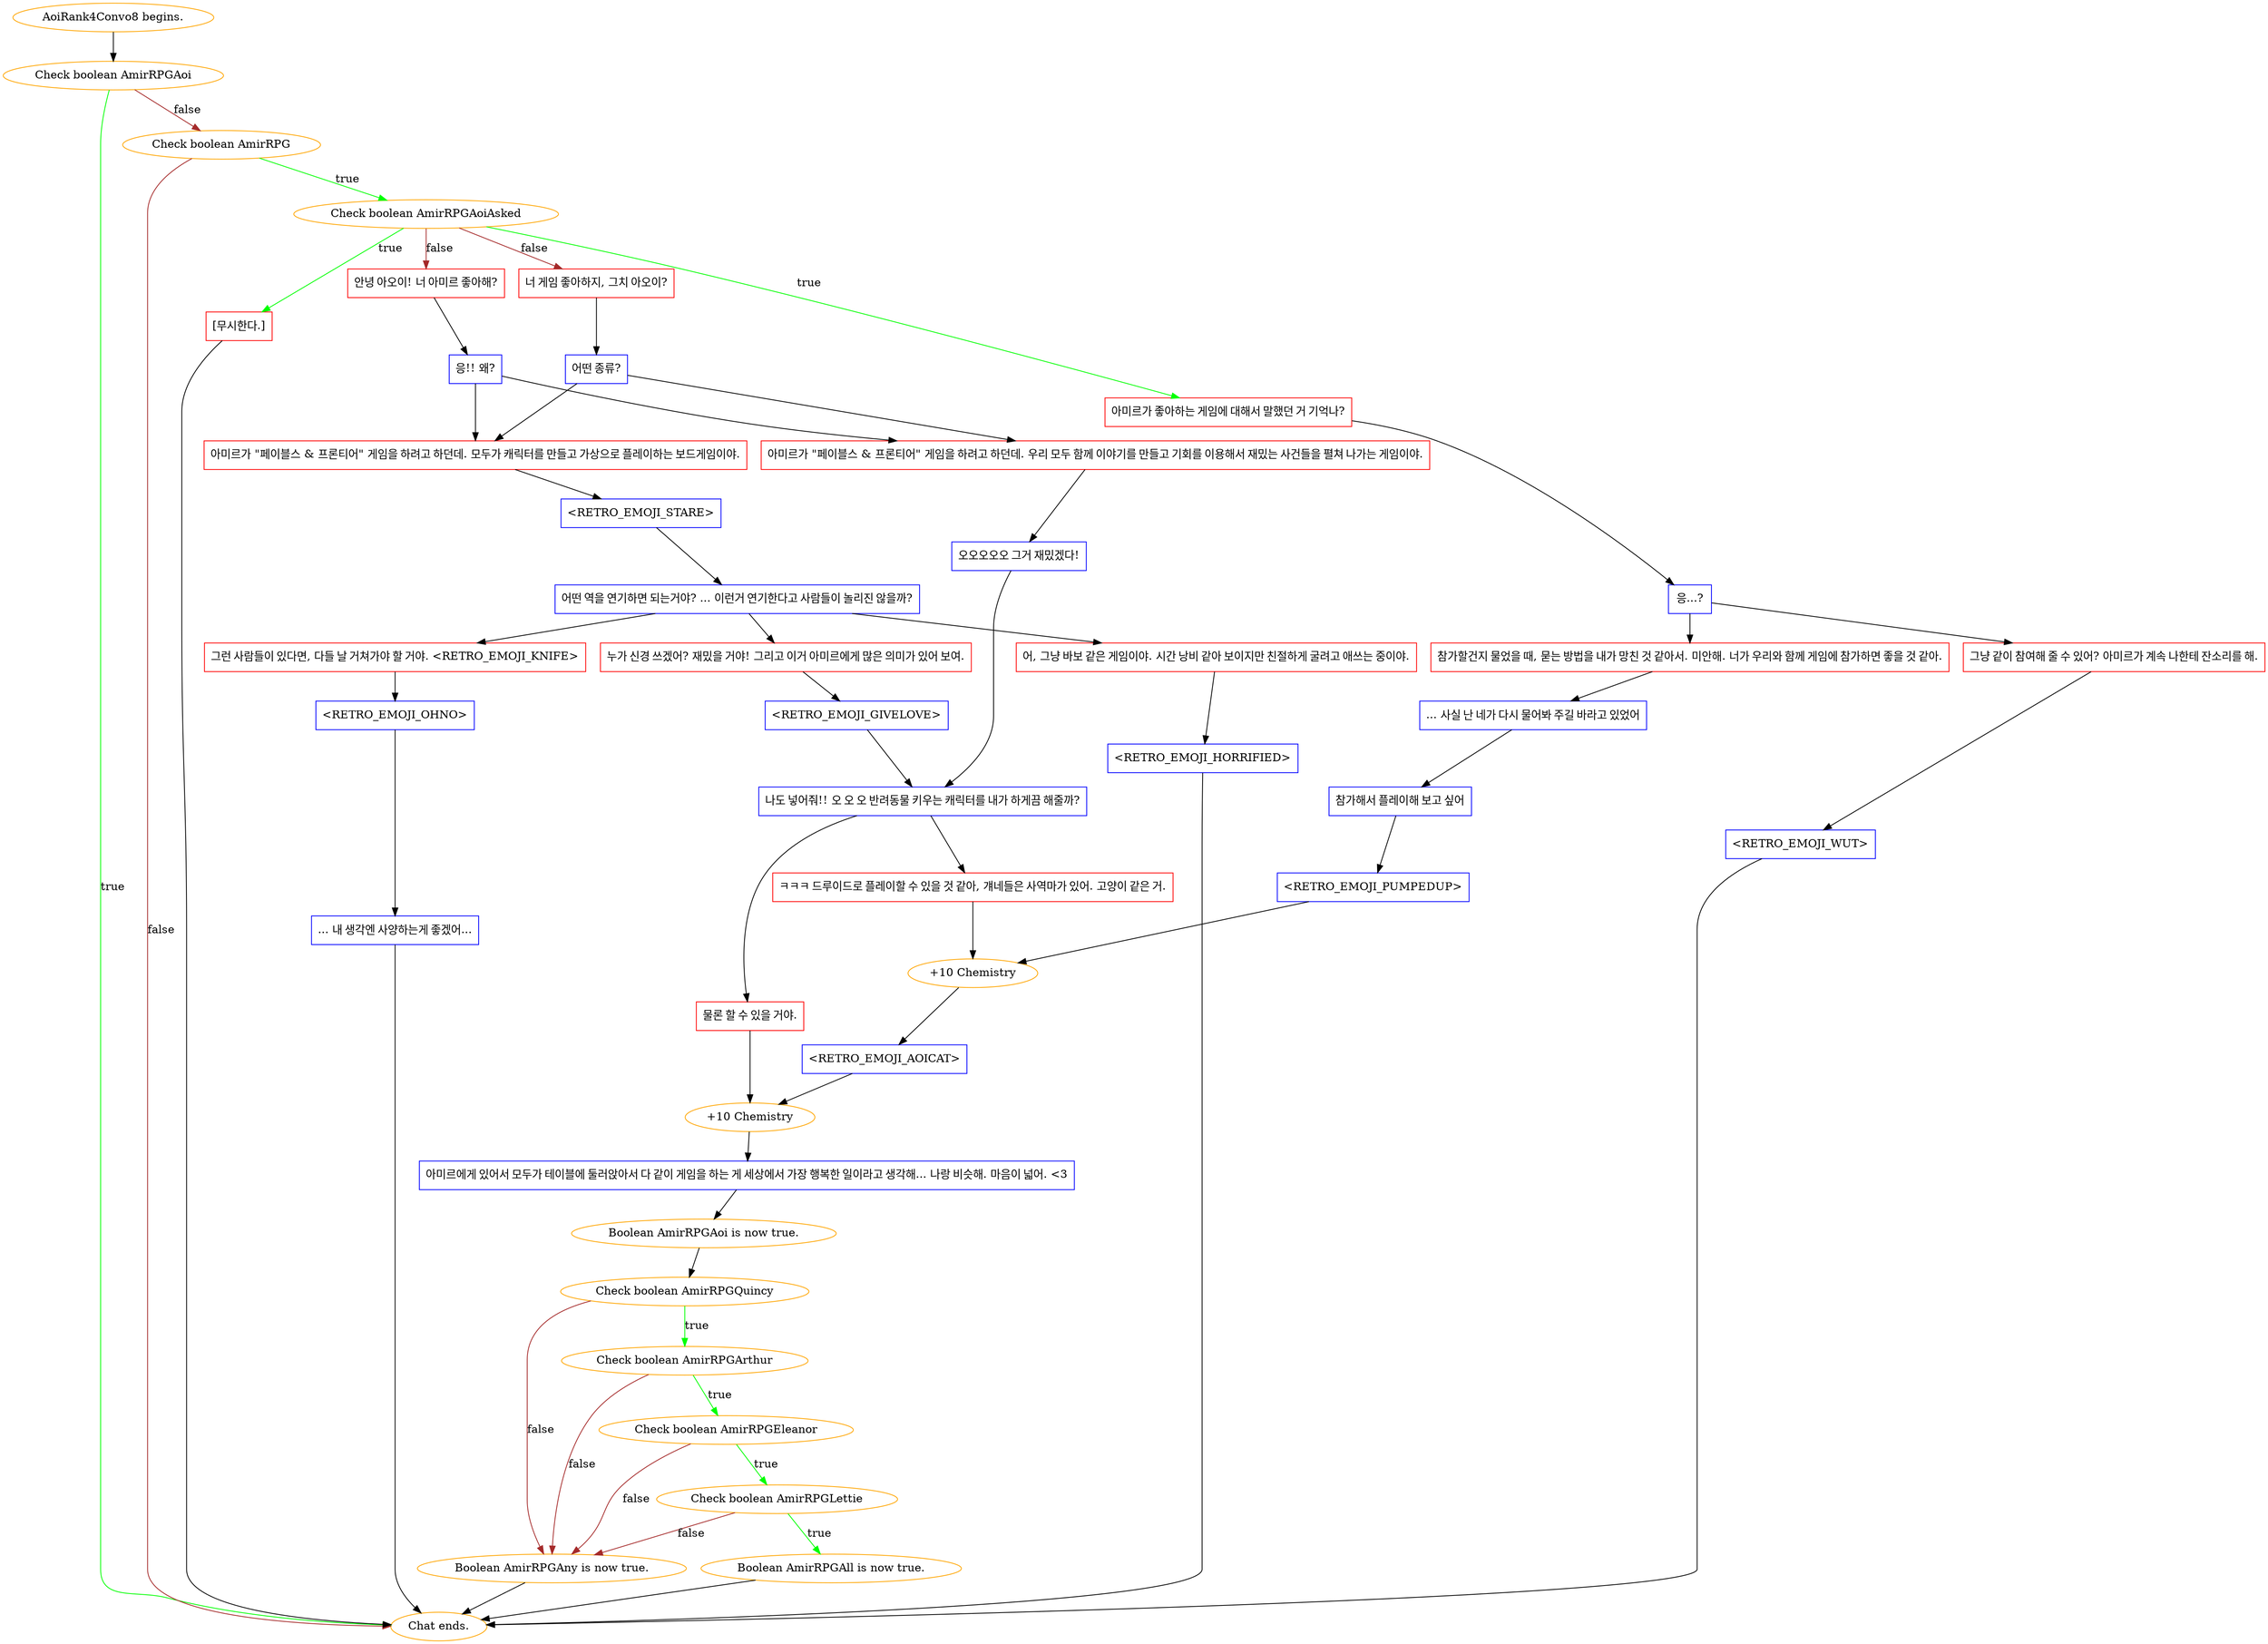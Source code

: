 digraph {
	"AoiRank4Convo8 begins." [color=orange];
		"AoiRank4Convo8 begins." -> j898937519;
	j898937519 [label="Check boolean AmirRPGAoi",color=orange];
		j898937519 -> "Chat ends." [label=true,color=green];
		j898937519 -> j3050584205 [label=false,color=brown];
	"Chat ends." [color=orange];
	j3050584205 [label="Check boolean AmirRPG",color=orange];
		j3050584205 -> j3798034211 [label=true,color=green];
		j3050584205 -> "Chat ends." [label=false,color=brown];
	j3798034211 [label="Check boolean AmirRPGAoiAsked",color=orange];
		j3798034211 -> j2123216952 [label=true,color=green];
		j3798034211 -> j3220779863 [label=true,color=green];
		j3798034211 -> j1529865179 [label=false,color=brown];
		j3798034211 -> j583294189 [label=false,color=brown];
	j2123216952 [label="아미르가 좋아하는 게임에 대해서 말했던 거 기억나?",shape=box,color=red];
		j2123216952 -> j92363565;
	j3220779863 [label="[무시한다.]",shape=box,color=red];
		j3220779863 -> "Chat ends.";
	j1529865179 [label="안녕 아오이! 너 아미르 좋아해?",shape=box,color=red];
		j1529865179 -> j4013913308;
	j583294189 [label="너 게임 좋아하지, 그치 아오이?",shape=box,color=red];
		j583294189 -> j789199277;
	j92363565 [label="응...?",shape=box,color=blue];
		j92363565 -> j3159432467;
		j92363565 -> j2920764003;
	j4013913308 [label="응!! 왜?",shape=box,color=blue];
		j4013913308 -> j286466344;
		j4013913308 -> j700926968;
	j789199277 [label="어떤 종류?",shape=box,color=blue];
		j789199277 -> j286466344;
		j789199277 -> j700926968;
	j3159432467 [label="참가할건지 물었을 때, 묻는 방법을 내가 망친 것 같아서. 미안해. 너가 우리와 함께 게임에 참가하면 좋을 것 같아.",shape=box,color=red];
		j3159432467 -> j2290884757;
	j2920764003 [label="그냥 같이 참여해 줄 수 있어? 아미르가 계속 나한테 잔소리를 해.",shape=box,color=red];
		j2920764003 -> j3957335874;
	j286466344 [label="아미르가 \"페이블스 & 프론티어\" 게임을 하려고 하던데. 모두가 캐릭터를 만들고 가상으로 플레이하는 보드게임이야.",shape=box,color=red];
		j286466344 -> j1929672592;
	j700926968 [label="아미르가 \"페이블스 & 프론티어\" 게임을 하려고 하던데. 우리 모두 함께 이야기를 만들고 기회를 이용해서 재밌는 사건들을 펼쳐 나가는 게임이야.",shape=box,color=red];
		j700926968 -> j89966001;
	j2290884757 [label="... 사실 난 네가 다시 물어봐 주길 바라고 있었어",shape=box,color=blue];
		j2290884757 -> j726439595;
	j3957335874 [label="<RETRO_EMOJI_WUT>",shape=box,color=blue];
		j3957335874 -> "Chat ends.";
	j1929672592 [label="<RETRO_EMOJI_STARE>",shape=box,color=blue];
		j1929672592 -> j3871168036;
	j89966001 [label="오오오오오 그거 재밌겠다!",shape=box,color=blue];
		j89966001 -> j4015681915;
	j726439595 [label="참가해서 플레이해 보고 싶어",shape=box,color=blue];
		j726439595 -> j2036178739;
	j3871168036 [label="어떤 역을 연기하면 되는거야? ... 이런거 연기한다고 사람들이 놀리진 않을까?",shape=box,color=blue];
		j3871168036 -> j3092184743;
		j3871168036 -> j2761535104;
		j3871168036 -> j720742459;
	j4015681915 [label="나도 넣어줘!! 오 오 오 반려동물 키우는 캐릭터를 내가 하게끔 해줄까?",shape=box,color=blue];
		j4015681915 -> j1835943233;
		j4015681915 -> j502123101;
	j2036178739 [label="<RETRO_EMOJI_PUMPEDUP>",shape=box,color=blue];
		j2036178739 -> j3448958320;
	j3092184743 [label="어, 그냥 바보 같은 게임이야. 시간 낭비 같아 보이지만 친절하게 굴려고 애쓰는 중이야.",shape=box,color=red];
		j3092184743 -> j1160114699;
	j2761535104 [label="그런 사람들이 있다면, 다들 날 거쳐가야 할 거야. <RETRO_EMOJI_KNIFE>",shape=box,color=red];
		j2761535104 -> j4284239505;
	j720742459 [label="누가 신경 쓰겠어? 재밌을 거야! 그리고 이거 아미르에게 많은 의미가 있어 보여.",shape=box,color=red];
		j720742459 -> j3380548997;
	j1835943233 [label="ㅋㅋㅋ 드루이드로 플레이할 수 있을 것 같아, 걔네들은 사역마가 있어. 고양이 같은 거.",shape=box,color=red];
		j1835943233 -> j3448958320;
	j502123101 [label="물론 할 수 있을 거야.",shape=box,color=red];
		j502123101 -> j1903868328;
	j3448958320 [label="+10 Chemistry",color=orange];
		j3448958320 -> j3486761240;
	j1160114699 [label="<RETRO_EMOJI_HORRIFIED>",shape=box,color=blue];
		j1160114699 -> "Chat ends.";
	j4284239505 [label="<RETRO_EMOJI_OHNO>",shape=box,color=blue];
		j4284239505 -> j3530938653;
	j3380548997 [label="<RETRO_EMOJI_GIVELOVE>",shape=box,color=blue];
		j3380548997 -> j4015681915;
	j1903868328 [label="+10 Chemistry",color=orange];
		j1903868328 -> j2089596425;
	j3486761240 [label="<RETRO_EMOJI_AOICAT>",shape=box,color=blue];
		j3486761240 -> j1903868328;
	j3530938653 [label="... 내 생각엔 사양하는게 좋겠어...",shape=box,color=blue];
		j3530938653 -> "Chat ends.";
	j2089596425 [label="아미르에게 있어서 모두가 테이블에 둘러앉아서 다 같이 게임을 하는 게 세상에서 가장 행복한 일이라고 생각해... 나랑 비슷해. 마음이 넓어. <3",shape=box,color=blue];
		j2089596425 -> j2166522801;
	j2166522801 [label="Boolean AmirRPGAoi is now true.",color=orange];
		j2166522801 -> j1687186872;
	j1687186872 [label="Check boolean AmirRPGQuincy",color=orange];
		j1687186872 -> j2937353572 [label=true,color=green];
		j1687186872 -> j1992773596 [label=false,color=brown];
	j2937353572 [label="Check boolean AmirRPGArthur",color=orange];
		j2937353572 -> j1760217149 [label=true,color=green];
		j2937353572 -> j1992773596 [label=false,color=brown];
	j1992773596 [label="Boolean AmirRPGAny is now true.",color=orange];
		j1992773596 -> "Chat ends.";
	j1760217149 [label="Check boolean AmirRPGEleanor",color=orange];
		j1760217149 -> j2625085541 [label=true,color=green];
		j1760217149 -> j1992773596 [label=false,color=brown];
	j2625085541 [label="Check boolean AmirRPGLettie",color=orange];
		j2625085541 -> j2677000302 [label=true,color=green];
		j2625085541 -> j1992773596 [label=false,color=brown];
	j2677000302 [label="Boolean AmirRPGAll is now true.",color=orange];
		j2677000302 -> "Chat ends.";
}